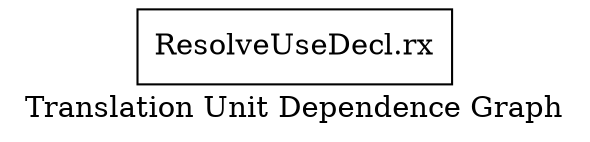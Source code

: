 digraph "Translation Unit Dependence Graph" {
	label="Translation Unit Dependence Graph";

	Node0x515000000438 [shape=record,label="{ResolveUseDecl.rx}"];
}
